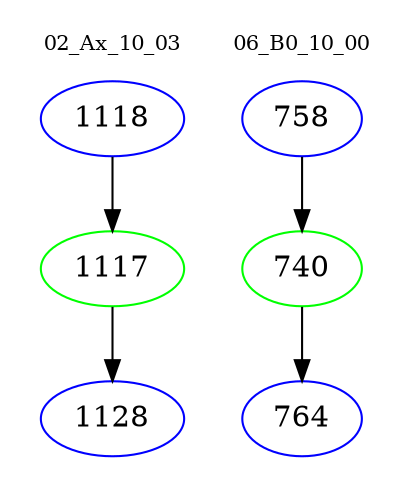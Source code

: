 digraph{
subgraph cluster_0 {
color = white
label = "02_Ax_10_03";
fontsize=10;
T0_1118 [label="1118", color="blue"]
T0_1118 -> T0_1117 [color="black"]
T0_1117 [label="1117", color="green"]
T0_1117 -> T0_1128 [color="black"]
T0_1128 [label="1128", color="blue"]
}
subgraph cluster_1 {
color = white
label = "06_B0_10_00";
fontsize=10;
T1_758 [label="758", color="blue"]
T1_758 -> T1_740 [color="black"]
T1_740 [label="740", color="green"]
T1_740 -> T1_764 [color="black"]
T1_764 [label="764", color="blue"]
}
}

